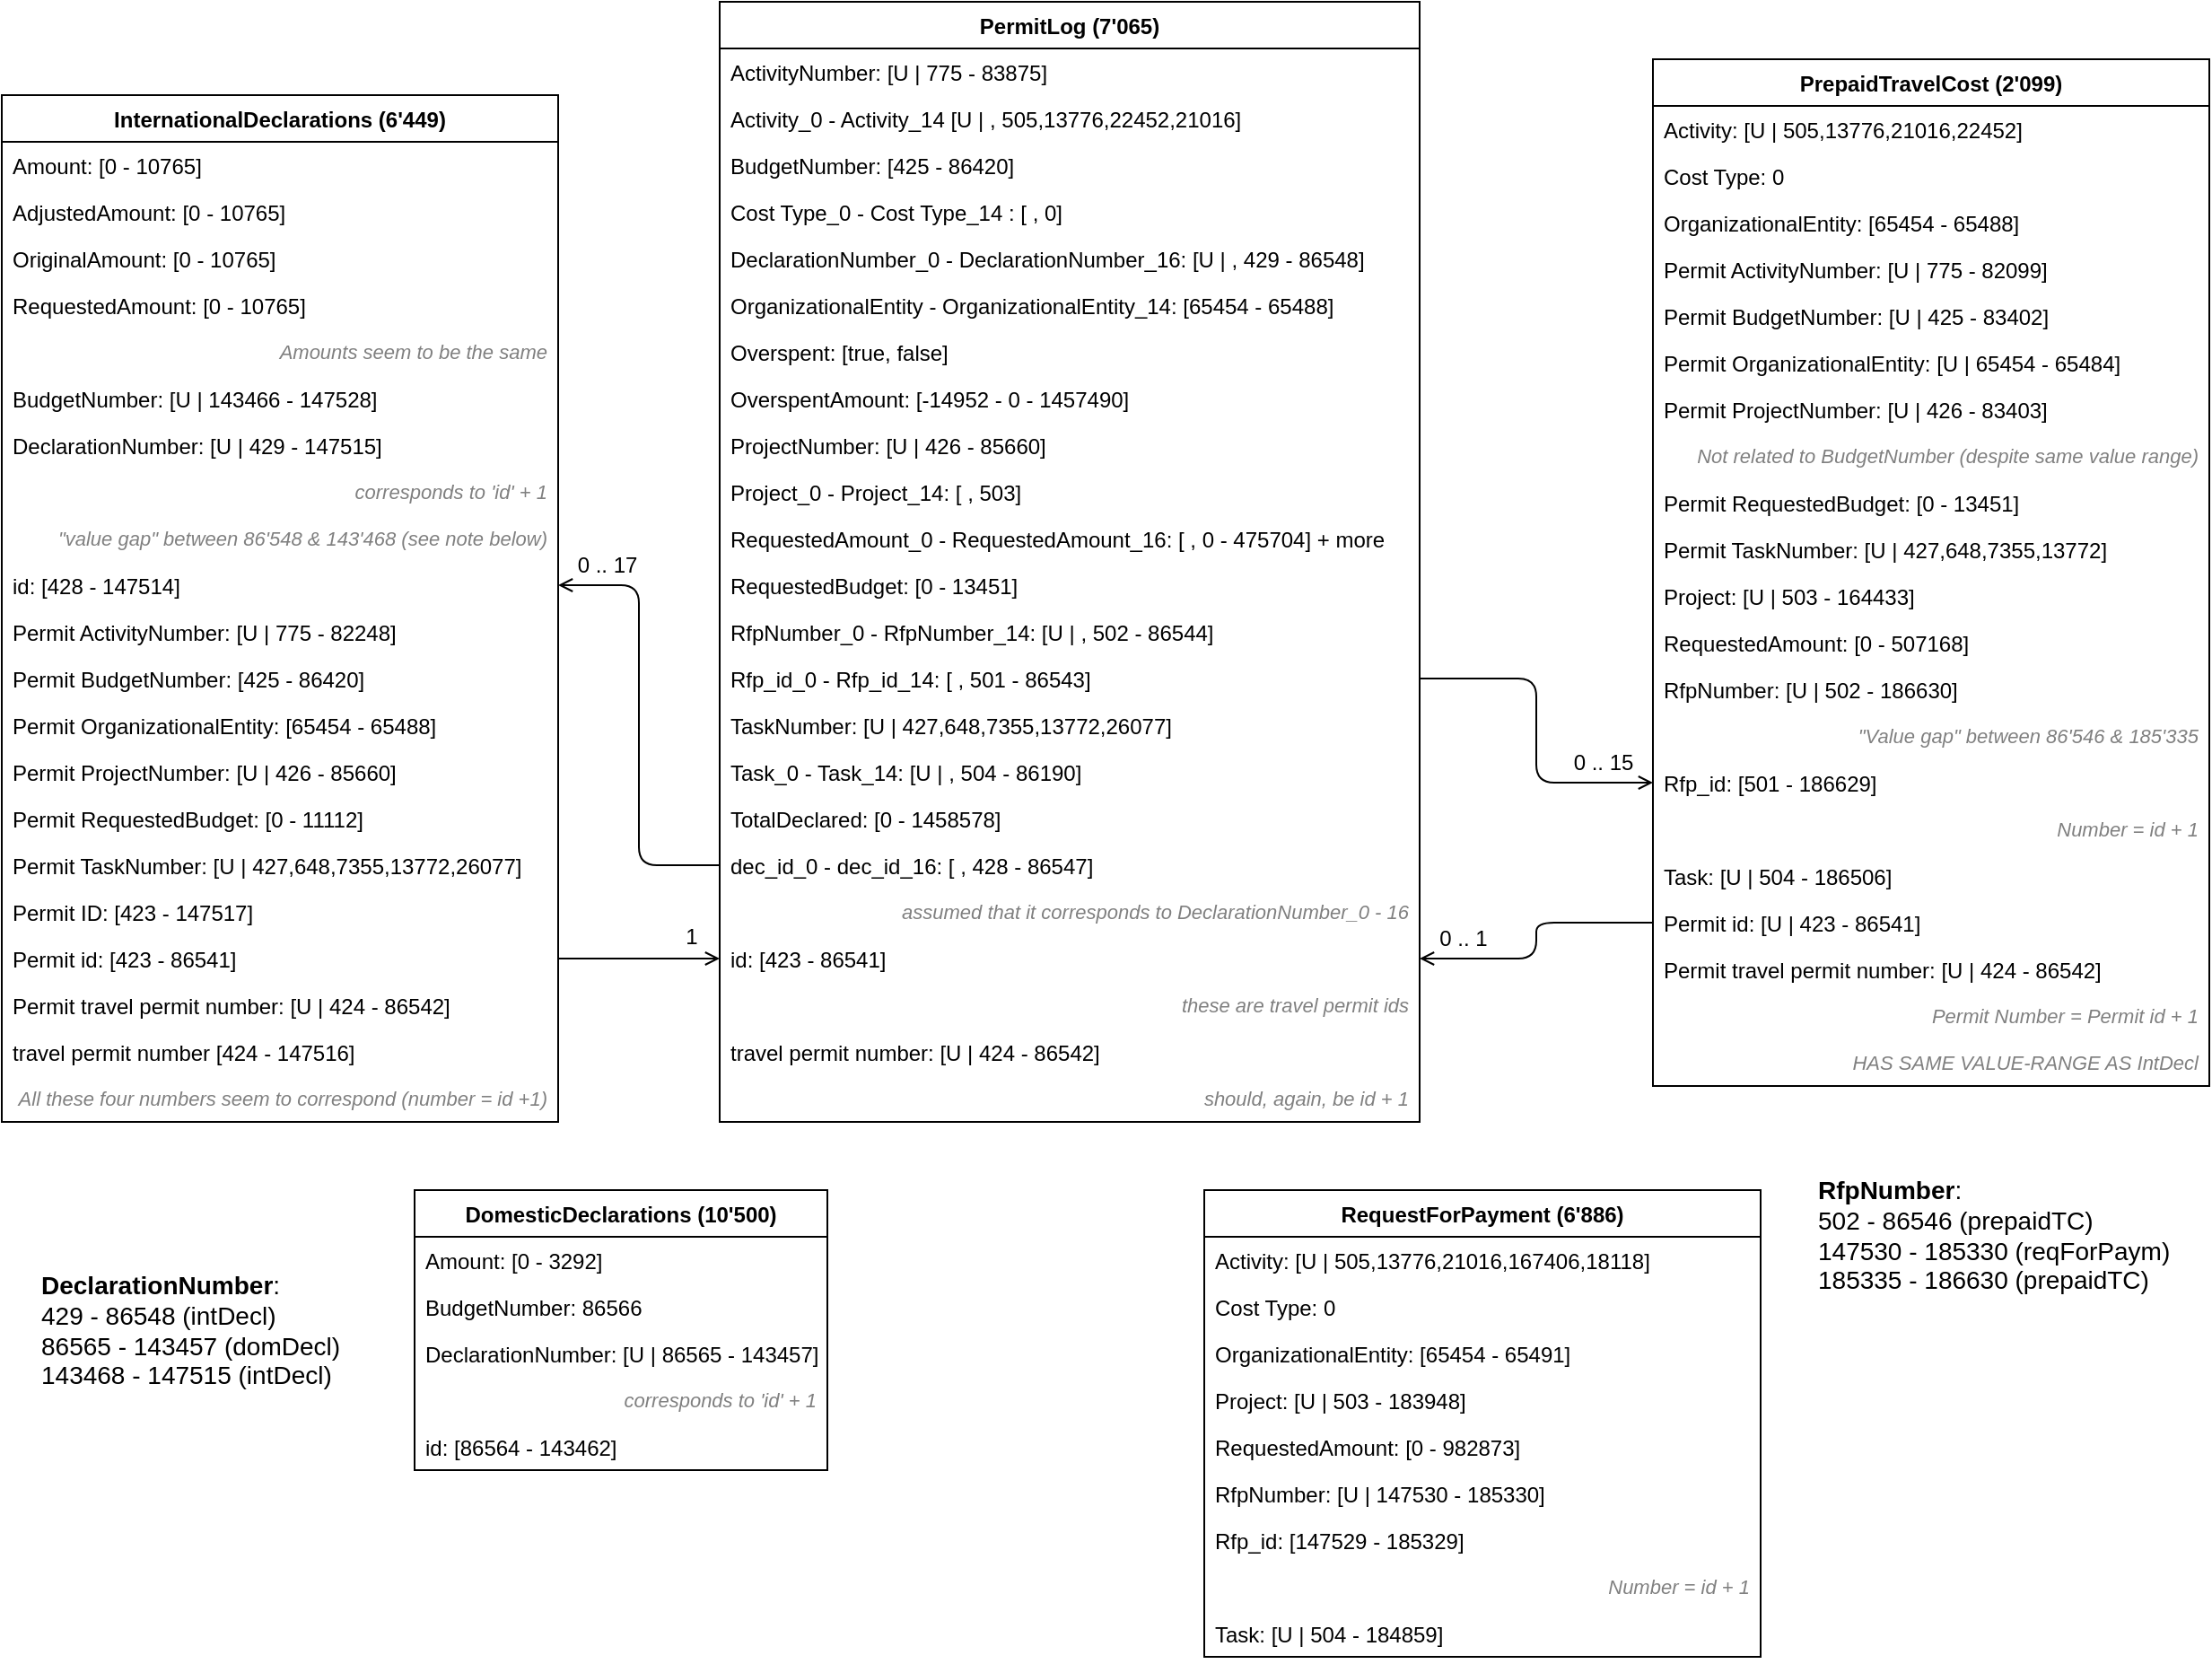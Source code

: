 <mxfile version="13.5.7" type="device"><diagram id="U8Pg_-XCJnMcLymNmbhP" name="Page-1"><mxGraphModel dx="1422" dy="822" grid="1" gridSize="10" guides="1" tooltips="1" connect="1" arrows="1" fold="1" page="1" pageScale="1" pageWidth="1169" pageHeight="827" math="0" shadow="0"><root><mxCell id="0"/><mxCell id="1" parent="0"/><mxCell id="tQgA9IFrhiPzHHNbOB8b-29" value="PrepaidTravelCost (2'099)" style="swimlane;fontStyle=1;childLayout=stackLayout;horizontal=1;startSize=26;fillColor=none;horizontalStack=0;resizeParent=1;resizeParentMax=0;resizeLast=0;collapsible=1;marginBottom=0;" parent="1" vertex="1"><mxGeometry x="930" y="100" width="310" height="572" as="geometry"/></mxCell><mxCell id="tQgA9IFrhiPzHHNbOB8b-36" value="Activity: [U | 505,13776,21016,22452]" style="text;strokeColor=none;fillColor=none;align=left;verticalAlign=top;spacingLeft=4;spacingRight=4;overflow=hidden;rotatable=0;points=[[0,0.5],[1,0.5]];portConstraint=eastwest;" parent="tQgA9IFrhiPzHHNbOB8b-29" vertex="1"><mxGeometry y="26" width="310" height="26" as="geometry"/></mxCell><mxCell id="tQgA9IFrhiPzHHNbOB8b-50" value="Cost Type: 0" style="text;strokeColor=none;fillColor=none;align=left;verticalAlign=top;spacingLeft=4;spacingRight=4;overflow=hidden;rotatable=0;points=[[0,0.5],[1,0.5]];portConstraint=eastwest;" parent="tQgA9IFrhiPzHHNbOB8b-29" vertex="1"><mxGeometry y="52" width="310" height="26" as="geometry"/></mxCell><mxCell id="tQgA9IFrhiPzHHNbOB8b-51" value="OrganizationalEntity: [65454 - 65488]" style="text;strokeColor=none;fillColor=none;align=left;verticalAlign=top;spacingLeft=4;spacingRight=4;overflow=hidden;rotatable=0;points=[[0,0.5],[1,0.5]];portConstraint=eastwest;" parent="tQgA9IFrhiPzHHNbOB8b-29" vertex="1"><mxGeometry y="78" width="310" height="26" as="geometry"/></mxCell><mxCell id="tQgA9IFrhiPzHHNbOB8b-39" value="Permit ActivityNumber: [U | 775 - 82099]" style="text;strokeColor=none;fillColor=none;align=left;verticalAlign=top;spacingLeft=4;spacingRight=4;overflow=hidden;rotatable=0;points=[[0,0.5],[1,0.5]];portConstraint=eastwest;" parent="tQgA9IFrhiPzHHNbOB8b-29" vertex="1"><mxGeometry y="104" width="310" height="26" as="geometry"/></mxCell><mxCell id="tQgA9IFrhiPzHHNbOB8b-40" value="Permit BudgetNumber: [U | 425 - 83402]" style="text;strokeColor=none;fillColor=none;align=left;verticalAlign=top;spacingLeft=4;spacingRight=4;overflow=hidden;rotatable=0;points=[[0,0.5],[1,0.5]];portConstraint=eastwest;" parent="tQgA9IFrhiPzHHNbOB8b-29" vertex="1"><mxGeometry y="130" width="310" height="26" as="geometry"/></mxCell><mxCell id="tQgA9IFrhiPzHHNbOB8b-41" value="Permit OrganizationalEntity: [U | 65454 - 65484]" style="text;strokeColor=none;fillColor=none;align=left;verticalAlign=top;spacingLeft=4;spacingRight=4;overflow=hidden;rotatable=0;points=[[0,0.5],[1,0.5]];portConstraint=eastwest;" parent="tQgA9IFrhiPzHHNbOB8b-29" vertex="1"><mxGeometry y="156" width="310" height="26" as="geometry"/></mxCell><mxCell id="tQgA9IFrhiPzHHNbOB8b-42" value="Permit ProjectNumber: [U | 426 - 83403]" style="text;strokeColor=none;fillColor=none;align=left;verticalAlign=top;spacingLeft=4;spacingRight=4;overflow=hidden;rotatable=0;points=[[0,0.5],[1,0.5]];portConstraint=eastwest;" parent="tQgA9IFrhiPzHHNbOB8b-29" vertex="1"><mxGeometry y="182" width="310" height="26" as="geometry"/></mxCell><mxCell id="tQgA9IFrhiPzHHNbOB8b-67" value="Not related to BudgetNumber (despite same value range)" style="text;strokeColor=none;fillColor=none;align=right;verticalAlign=top;spacingLeft=4;spacingRight=4;overflow=hidden;rotatable=0;points=[[0,0.5],[1,0.5]];portConstraint=eastwest;fontStyle=2;fontSize=11;fontColor=#808080;" parent="tQgA9IFrhiPzHHNbOB8b-29" vertex="1"><mxGeometry y="208" width="310" height="26" as="geometry"/></mxCell><mxCell id="tQgA9IFrhiPzHHNbOB8b-43" value="Permit RequestedBudget: [0 - 13451]" style="text;strokeColor=none;fillColor=none;align=left;verticalAlign=top;spacingLeft=4;spacingRight=4;overflow=hidden;rotatable=0;points=[[0,0.5],[1,0.5]];portConstraint=eastwest;" parent="tQgA9IFrhiPzHHNbOB8b-29" vertex="1"><mxGeometry y="234" width="310" height="26" as="geometry"/></mxCell><mxCell id="tQgA9IFrhiPzHHNbOB8b-44" value="Permit TaskNumber: [U | 427,648,7355,13772]" style="text;strokeColor=none;fillColor=none;align=left;verticalAlign=top;spacingLeft=4;spacingRight=4;overflow=hidden;rotatable=0;points=[[0,0.5],[1,0.5]];portConstraint=eastwest;" parent="tQgA9IFrhiPzHHNbOB8b-29" vertex="1"><mxGeometry y="260" width="310" height="26" as="geometry"/></mxCell><mxCell id="tQgA9IFrhiPzHHNbOB8b-52" value="Project: [U | 503 - 164433]" style="text;strokeColor=none;fillColor=none;align=left;verticalAlign=top;spacingLeft=4;spacingRight=4;overflow=hidden;rotatable=0;points=[[0,0.5],[1,0.5]];portConstraint=eastwest;" parent="tQgA9IFrhiPzHHNbOB8b-29" vertex="1"><mxGeometry y="286" width="310" height="26" as="geometry"/></mxCell><mxCell id="tQgA9IFrhiPzHHNbOB8b-53" value="RequestedAmount: [0 - 507168]" style="text;strokeColor=none;fillColor=none;align=left;verticalAlign=top;spacingLeft=4;spacingRight=4;overflow=hidden;rotatable=0;points=[[0,0.5],[1,0.5]];portConstraint=eastwest;" parent="tQgA9IFrhiPzHHNbOB8b-29" vertex="1"><mxGeometry y="312" width="310" height="26" as="geometry"/></mxCell><mxCell id="tQgA9IFrhiPzHHNbOB8b-54" value="RfpNumber: [U | 502 - 186630]" style="text;strokeColor=none;fillColor=none;align=left;verticalAlign=top;spacingLeft=4;spacingRight=4;overflow=hidden;rotatable=0;points=[[0,0.5],[1,0.5]];portConstraint=eastwest;" parent="tQgA9IFrhiPzHHNbOB8b-29" vertex="1"><mxGeometry y="338" width="310" height="26" as="geometry"/></mxCell><mxCell id="tQgA9IFrhiPzHHNbOB8b-155" value="&quot;Value gap&quot; between 86'546 &amp; 185'335" style="text;strokeColor=none;fillColor=none;align=right;verticalAlign=top;spacingLeft=4;spacingRight=4;overflow=hidden;rotatable=0;points=[[0,0.5],[1,0.5]];portConstraint=eastwest;fontStyle=2;fontSize=11;fontColor=#808080;" parent="tQgA9IFrhiPzHHNbOB8b-29" vertex="1"><mxGeometry y="364" width="310" height="26" as="geometry"/></mxCell><mxCell id="tQgA9IFrhiPzHHNbOB8b-55" value="Rfp_id: [501 - 186629]" style="text;strokeColor=none;fillColor=none;align=left;verticalAlign=top;spacingLeft=4;spacingRight=4;overflow=hidden;rotatable=0;points=[[0,0.5],[1,0.5]];portConstraint=eastwest;" parent="tQgA9IFrhiPzHHNbOB8b-29" vertex="1"><mxGeometry y="390" width="310" height="26" as="geometry"/></mxCell><mxCell id="tQgA9IFrhiPzHHNbOB8b-62" value="Number = id + 1" style="text;strokeColor=none;fillColor=none;align=right;verticalAlign=top;spacingLeft=4;spacingRight=4;overflow=hidden;rotatable=0;points=[[0,0.5],[1,0.5]];portConstraint=eastwest;fontStyle=2;fontSize=11;fontColor=#808080;" parent="tQgA9IFrhiPzHHNbOB8b-29" vertex="1"><mxGeometry y="416" width="310" height="26" as="geometry"/></mxCell><mxCell id="tQgA9IFrhiPzHHNbOB8b-56" value="Task: [U | 504 - 186506]" style="text;strokeColor=none;fillColor=none;align=left;verticalAlign=top;spacingLeft=4;spacingRight=4;overflow=hidden;rotatable=0;points=[[0,0.5],[1,0.5]];portConstraint=eastwest;" parent="tQgA9IFrhiPzHHNbOB8b-29" vertex="1"><mxGeometry y="442" width="310" height="26" as="geometry"/></mxCell><mxCell id="tQgA9IFrhiPzHHNbOB8b-46" value="Permit id: [U | 423 - 86541]" style="text;strokeColor=none;fillColor=none;align=left;verticalAlign=top;spacingLeft=4;spacingRight=4;overflow=hidden;rotatable=0;points=[[0,0.5],[1,0.5]];portConstraint=eastwest;" parent="tQgA9IFrhiPzHHNbOB8b-29" vertex="1"><mxGeometry y="468" width="310" height="26" as="geometry"/></mxCell><mxCell id="tQgA9IFrhiPzHHNbOB8b-47" value="Permit travel permit number: [U | 424 - 86542]" style="text;strokeColor=none;fillColor=none;align=left;verticalAlign=top;spacingLeft=4;spacingRight=4;overflow=hidden;rotatable=0;points=[[0,0.5],[1,0.5]];portConstraint=eastwest;" parent="tQgA9IFrhiPzHHNbOB8b-29" vertex="1"><mxGeometry y="494" width="310" height="26" as="geometry"/></mxCell><mxCell id="tQgA9IFrhiPzHHNbOB8b-49" value="Permit Number = Permit id + 1" style="text;strokeColor=none;fillColor=none;align=right;verticalAlign=top;spacingLeft=4;spacingRight=4;overflow=hidden;rotatable=0;points=[[0,0.5],[1,0.5]];portConstraint=eastwest;fontStyle=2;fontSize=11;fontColor=#808080;" parent="tQgA9IFrhiPzHHNbOB8b-29" vertex="1"><mxGeometry y="520" width="310" height="26" as="geometry"/></mxCell><mxCell id="tQgA9IFrhiPzHHNbOB8b-57" value="HAS SAME VALUE-RANGE AS IntDecl" style="text;strokeColor=none;fillColor=none;align=right;verticalAlign=top;spacingLeft=4;spacingRight=4;overflow=hidden;rotatable=0;points=[[0,0.5],[1,0.5]];portConstraint=eastwest;fontStyle=2;fontSize=11;fontColor=#808080;" parent="tQgA9IFrhiPzHHNbOB8b-29" vertex="1"><mxGeometry y="546" width="310" height="26" as="geometry"/></mxCell><mxCell id="tQgA9IFrhiPzHHNbOB8b-104" value="PermitLog (7'065)" style="swimlane;fontStyle=1;childLayout=stackLayout;horizontal=1;startSize=26;fillColor=none;horizontalStack=0;resizeParent=1;resizeParentMax=0;resizeLast=0;collapsible=1;marginBottom=0;" parent="1" vertex="1"><mxGeometry x="410" y="68" width="390" height="624" as="geometry"/></mxCell><mxCell id="tQgA9IFrhiPzHHNbOB8b-113" value="ActivityNumber: [U | 775 - 83875]" style="text;strokeColor=none;fillColor=none;align=left;verticalAlign=top;spacingLeft=4;spacingRight=4;overflow=hidden;rotatable=0;points=[[0,0.5],[1,0.5]];portConstraint=eastwest;" parent="tQgA9IFrhiPzHHNbOB8b-104" vertex="1"><mxGeometry y="26" width="390" height="26" as="geometry"/></mxCell><mxCell id="tQgA9IFrhiPzHHNbOB8b-114" value="Activity_0 - Activity_14 [U | , 505,13776,22452,21016]" style="text;strokeColor=none;fillColor=none;align=left;verticalAlign=top;spacingLeft=4;spacingRight=4;overflow=hidden;rotatable=0;points=[[0,0.5],[1,0.5]];portConstraint=eastwest;" parent="tQgA9IFrhiPzHHNbOB8b-104" vertex="1"><mxGeometry y="52" width="390" height="26" as="geometry"/></mxCell><mxCell id="tQgA9IFrhiPzHHNbOB8b-115" value="BudgetNumber: [425 - 86420]" style="text;strokeColor=none;fillColor=none;align=left;verticalAlign=top;spacingLeft=4;spacingRight=4;overflow=hidden;rotatable=0;points=[[0,0.5],[1,0.5]];portConstraint=eastwest;" parent="tQgA9IFrhiPzHHNbOB8b-104" vertex="1"><mxGeometry y="78" width="390" height="26" as="geometry"/></mxCell><mxCell id="tQgA9IFrhiPzHHNbOB8b-116" value="Cost Type_0 - Cost Type_14 : [ , 0]" style="text;strokeColor=none;fillColor=none;align=left;verticalAlign=top;spacingLeft=4;spacingRight=4;overflow=hidden;rotatable=0;points=[[0,0.5],[1,0.5]];portConstraint=eastwest;" parent="tQgA9IFrhiPzHHNbOB8b-104" vertex="1"><mxGeometry y="104" width="390" height="26" as="geometry"/></mxCell><mxCell id="tQgA9IFrhiPzHHNbOB8b-118" value="DeclarationNumber_0 - DeclarationNumber_16: [U | , 429 - 86548]" style="text;strokeColor=none;fillColor=none;align=left;verticalAlign=top;spacingLeft=4;spacingRight=4;overflow=hidden;rotatable=0;points=[[0,0.5],[1,0.5]];portConstraint=eastwest;" parent="tQgA9IFrhiPzHHNbOB8b-104" vertex="1"><mxGeometry y="130" width="390" height="26" as="geometry"/></mxCell><mxCell id="tQgA9IFrhiPzHHNbOB8b-119" value="OrganizationalEntity - OrganizationalEntity_14: [65454 - 65488]" style="text;strokeColor=none;fillColor=none;align=left;verticalAlign=top;spacingLeft=4;spacingRight=4;overflow=hidden;rotatable=0;points=[[0,0.5],[1,0.5]];portConstraint=eastwest;" parent="tQgA9IFrhiPzHHNbOB8b-104" vertex="1"><mxGeometry y="156" width="390" height="26" as="geometry"/></mxCell><mxCell id="tQgA9IFrhiPzHHNbOB8b-120" value="Overspent: [true, false]" style="text;strokeColor=none;fillColor=none;align=left;verticalAlign=top;spacingLeft=4;spacingRight=4;overflow=hidden;rotatable=0;points=[[0,0.5],[1,0.5]];portConstraint=eastwest;" parent="tQgA9IFrhiPzHHNbOB8b-104" vertex="1"><mxGeometry y="182" width="390" height="26" as="geometry"/></mxCell><mxCell id="tQgA9IFrhiPzHHNbOB8b-121" value="OverspentAmount: [-14952 - 0 - 1457490]" style="text;strokeColor=none;fillColor=none;align=left;verticalAlign=top;spacingLeft=4;spacingRight=4;overflow=hidden;rotatable=0;points=[[0,0.5],[1,0.5]];portConstraint=eastwest;" parent="tQgA9IFrhiPzHHNbOB8b-104" vertex="1"><mxGeometry y="208" width="390" height="26" as="geometry"/></mxCell><mxCell id="tQgA9IFrhiPzHHNbOB8b-122" value="ProjectNumber: [U | 426 - 85660]" style="text;strokeColor=none;fillColor=none;align=left;verticalAlign=top;spacingLeft=4;spacingRight=4;overflow=hidden;rotatable=0;points=[[0,0.5],[1,0.5]];portConstraint=eastwest;" parent="tQgA9IFrhiPzHHNbOB8b-104" vertex="1"><mxGeometry y="234" width="390" height="26" as="geometry"/></mxCell><mxCell id="tQgA9IFrhiPzHHNbOB8b-123" value="Project_0 - Project_14: [ , 503]" style="text;strokeColor=none;fillColor=none;align=left;verticalAlign=top;spacingLeft=4;spacingRight=4;overflow=hidden;rotatable=0;points=[[0,0.5],[1,0.5]];portConstraint=eastwest;" parent="tQgA9IFrhiPzHHNbOB8b-104" vertex="1"><mxGeometry y="260" width="390" height="26" as="geometry"/></mxCell><mxCell id="tQgA9IFrhiPzHHNbOB8b-124" value="RequestedAmount_0 - RequestedAmount_16: [ , 0 - 475704] + more" style="text;strokeColor=none;fillColor=none;align=left;verticalAlign=top;spacingLeft=4;spacingRight=4;overflow=hidden;rotatable=0;points=[[0,0.5],[1,0.5]];portConstraint=eastwest;" parent="tQgA9IFrhiPzHHNbOB8b-104" vertex="1"><mxGeometry y="286" width="390" height="26" as="geometry"/></mxCell><mxCell id="tQgA9IFrhiPzHHNbOB8b-125" value="RequestedBudget: [0 - 13451]" style="text;strokeColor=none;fillColor=none;align=left;verticalAlign=top;spacingLeft=4;spacingRight=4;overflow=hidden;rotatable=0;points=[[0,0.5],[1,0.5]];portConstraint=eastwest;" parent="tQgA9IFrhiPzHHNbOB8b-104" vertex="1"><mxGeometry y="312" width="390" height="26" as="geometry"/></mxCell><mxCell id="tQgA9IFrhiPzHHNbOB8b-126" value="RfpNumber_0 - RfpNumber_14: [U | , 502 - 86544]" style="text;strokeColor=none;fillColor=none;align=left;verticalAlign=top;spacingLeft=4;spacingRight=4;overflow=hidden;rotatable=0;points=[[0,0.5],[1,0.5]];portConstraint=eastwest;" parent="tQgA9IFrhiPzHHNbOB8b-104" vertex="1"><mxGeometry y="338" width="390" height="26" as="geometry"/></mxCell><mxCell id="tQgA9IFrhiPzHHNbOB8b-127" value="Rfp_id_0 - Rfp_id_14: [ , 501 - 86543]" style="text;strokeColor=none;fillColor=none;align=left;verticalAlign=top;spacingLeft=4;spacingRight=4;overflow=hidden;rotatable=0;points=[[0,0.5],[1,0.5]];portConstraint=eastwest;" parent="tQgA9IFrhiPzHHNbOB8b-104" vertex="1"><mxGeometry y="364" width="390" height="26" as="geometry"/></mxCell><mxCell id="tQgA9IFrhiPzHHNbOB8b-128" value="TaskNumber: [U | 427,648,7355,13772,26077]" style="text;strokeColor=none;fillColor=none;align=left;verticalAlign=top;spacingLeft=4;spacingRight=4;overflow=hidden;rotatable=0;points=[[0,0.5],[1,0.5]];portConstraint=eastwest;" parent="tQgA9IFrhiPzHHNbOB8b-104" vertex="1"><mxGeometry y="390" width="390" height="26" as="geometry"/></mxCell><mxCell id="tQgA9IFrhiPzHHNbOB8b-129" value="Task_0 - Task_14: [U | , 504 - 86190]" style="text;strokeColor=none;fillColor=none;align=left;verticalAlign=top;spacingLeft=4;spacingRight=4;overflow=hidden;rotatable=0;points=[[0,0.5],[1,0.5]];portConstraint=eastwest;" parent="tQgA9IFrhiPzHHNbOB8b-104" vertex="1"><mxGeometry y="416" width="390" height="26" as="geometry"/></mxCell><mxCell id="tQgA9IFrhiPzHHNbOB8b-130" value="TotalDeclared: [0 - 1458578]" style="text;strokeColor=none;fillColor=none;align=left;verticalAlign=top;spacingLeft=4;spacingRight=4;overflow=hidden;rotatable=0;points=[[0,0.5],[1,0.5]];portConstraint=eastwest;" parent="tQgA9IFrhiPzHHNbOB8b-104" vertex="1"><mxGeometry y="442" width="390" height="26" as="geometry"/></mxCell><mxCell id="tQgA9IFrhiPzHHNbOB8b-131" value="dec_id_0 - dec_id_16: [ , 428 - 86547]" style="text;strokeColor=none;fillColor=none;align=left;verticalAlign=top;spacingLeft=4;spacingRight=4;overflow=hidden;rotatable=0;points=[[0,0.5],[1,0.5]];portConstraint=eastwest;" parent="tQgA9IFrhiPzHHNbOB8b-104" vertex="1"><mxGeometry y="468" width="390" height="26" as="geometry"/></mxCell><mxCell id="tQgA9IFrhiPzHHNbOB8b-159" value="assumed that it corresponds to DeclarationNumber_0 - 16" style="text;strokeColor=none;fillColor=none;align=right;verticalAlign=top;spacingLeft=4;spacingRight=4;overflow=hidden;rotatable=0;points=[[0,0.5],[1,0.5]];portConstraint=eastwest;fontSize=11;fontStyle=2;fontColor=#808080;" parent="tQgA9IFrhiPzHHNbOB8b-104" vertex="1"><mxGeometry y="494" width="390" height="26" as="geometry"/></mxCell><mxCell id="tQgA9IFrhiPzHHNbOB8b-132" value="id: [423 - 86541]" style="text;strokeColor=none;fillColor=none;align=left;verticalAlign=top;spacingLeft=4;spacingRight=4;overflow=hidden;rotatable=0;points=[[0,0.5],[1,0.5]];portConstraint=eastwest;" parent="tQgA9IFrhiPzHHNbOB8b-104" vertex="1"><mxGeometry y="520" width="390" height="26" as="geometry"/></mxCell><mxCell id="tQgA9IFrhiPzHHNbOB8b-134" value="these are travel permit ids" style="text;strokeColor=none;fillColor=none;align=right;verticalAlign=top;spacingLeft=4;spacingRight=4;overflow=hidden;rotatable=0;points=[[0,0.5],[1,0.5]];portConstraint=eastwest;fontSize=11;fontStyle=2;fontColor=#808080;" parent="tQgA9IFrhiPzHHNbOB8b-104" vertex="1"><mxGeometry y="546" width="390" height="26" as="geometry"/></mxCell><mxCell id="tQgA9IFrhiPzHHNbOB8b-133" value="travel permit number: [U | 424 - 86542]" style="text;strokeColor=none;fillColor=none;align=left;verticalAlign=top;spacingLeft=4;spacingRight=4;overflow=hidden;rotatable=0;points=[[0,0.5],[1,0.5]];portConstraint=eastwest;" parent="tQgA9IFrhiPzHHNbOB8b-104" vertex="1"><mxGeometry y="572" width="390" height="26" as="geometry"/></mxCell><mxCell id="tQgA9IFrhiPzHHNbOB8b-135" value="should, again, be id + 1" style="text;strokeColor=none;fillColor=none;align=right;verticalAlign=top;spacingLeft=4;spacingRight=4;overflow=hidden;rotatable=0;points=[[0,0.5],[1,0.5]];portConstraint=eastwest;fontSize=11;fontStyle=2;fontColor=#808080;" parent="tQgA9IFrhiPzHHNbOB8b-104" vertex="1"><mxGeometry y="598" width="390" height="26" as="geometry"/></mxCell><mxCell id="tQgA9IFrhiPzHHNbOB8b-7" value="InternationalDeclarations (6'449)" style="swimlane;fontStyle=1;childLayout=stackLayout;horizontal=1;startSize=26;fillColor=none;horizontalStack=0;resizeParent=1;resizeParentMax=0;resizeLast=0;collapsible=1;marginBottom=0;" parent="1" vertex="1"><mxGeometry x="10" y="120" width="310" height="572" as="geometry"/></mxCell><mxCell id="tQgA9IFrhiPzHHNbOB8b-13" value="Amount: [0 - 10765]" style="text;strokeColor=none;fillColor=none;align=left;verticalAlign=top;spacingLeft=4;spacingRight=4;overflow=hidden;rotatable=0;points=[[0,0.5],[1,0.5]];portConstraint=eastwest;" parent="tQgA9IFrhiPzHHNbOB8b-7" vertex="1"><mxGeometry y="26" width="310" height="26" as="geometry"/></mxCell><mxCell id="tQgA9IFrhiPzHHNbOB8b-8" value="AdjustedAmount: [0 - 10765]" style="text;strokeColor=none;fillColor=none;align=left;verticalAlign=top;spacingLeft=4;spacingRight=4;overflow=hidden;rotatable=0;points=[[0,0.5],[1,0.5]];portConstraint=eastwest;" parent="tQgA9IFrhiPzHHNbOB8b-7" vertex="1"><mxGeometry y="52" width="310" height="26" as="geometry"/></mxCell><mxCell id="tQgA9IFrhiPzHHNbOB8b-15" value="OriginalAmount: [0 - 10765]" style="text;strokeColor=none;fillColor=none;align=left;verticalAlign=top;spacingLeft=4;spacingRight=4;overflow=hidden;rotatable=0;points=[[0,0.5],[1,0.5]];portConstraint=eastwest;" parent="tQgA9IFrhiPzHHNbOB8b-7" vertex="1"><mxGeometry y="78" width="310" height="26" as="geometry"/></mxCell><mxCell id="tQgA9IFrhiPzHHNbOB8b-14" value="RequestedAmount: [0 - 10765]" style="text;strokeColor=none;fillColor=none;align=left;verticalAlign=top;spacingLeft=4;spacingRight=4;overflow=hidden;rotatable=0;points=[[0,0.5],[1,0.5]];portConstraint=eastwest;" parent="tQgA9IFrhiPzHHNbOB8b-7" vertex="1"><mxGeometry y="104" width="310" height="26" as="geometry"/></mxCell><mxCell id="tQgA9IFrhiPzHHNbOB8b-26" value="Amounts seem to be the same" style="text;strokeColor=none;fillColor=none;align=right;verticalAlign=top;spacingLeft=4;spacingRight=4;overflow=hidden;rotatable=0;points=[[0,0.5],[1,0.5]];portConstraint=eastwest;fontStyle=2;fontSize=11;fontColor=#808080;" parent="tQgA9IFrhiPzHHNbOB8b-7" vertex="1"><mxGeometry y="130" width="310" height="26" as="geometry"/></mxCell><mxCell id="tQgA9IFrhiPzHHNbOB8b-9" value="BudgetNumber: [U | 143466 - 147528]" style="text;strokeColor=none;fillColor=none;align=left;verticalAlign=top;spacingLeft=4;spacingRight=4;overflow=hidden;rotatable=0;points=[[0,0.5],[1,0.5]];portConstraint=eastwest;" parent="tQgA9IFrhiPzHHNbOB8b-7" vertex="1"><mxGeometry y="156" width="310" height="26" as="geometry"/></mxCell><mxCell id="tQgA9IFrhiPzHHNbOB8b-10" value="DeclarationNumber: [U | 429 - 147515]" style="text;strokeColor=none;fillColor=none;align=left;verticalAlign=top;spacingLeft=4;spacingRight=4;overflow=hidden;rotatable=0;points=[[0,0.5],[1,0.5]];portConstraint=eastwest;" parent="tQgA9IFrhiPzHHNbOB8b-7" vertex="1"><mxGeometry y="182" width="310" height="26" as="geometry"/></mxCell><mxCell id="tQgA9IFrhiPzHHNbOB8b-11" value="corresponds to 'id' + 1" style="text;strokeColor=none;fillColor=none;align=right;verticalAlign=top;spacingLeft=4;spacingRight=4;overflow=hidden;rotatable=0;points=[[0,0.5],[1,0.5]];portConstraint=eastwest;fontStyle=2;fontSize=11;fontColor=#808080;" parent="tQgA9IFrhiPzHHNbOB8b-7" vertex="1"><mxGeometry y="208" width="310" height="26" as="geometry"/></mxCell><mxCell id="tQgA9IFrhiPzHHNbOB8b-150" value="&quot;value gap&quot; between 86'548 &amp; 143'468 (see note below)" style="text;strokeColor=none;fillColor=none;align=right;verticalAlign=top;spacingLeft=4;spacingRight=4;overflow=hidden;rotatable=0;points=[[0,0.5],[1,0.5]];portConstraint=eastwest;fontStyle=2;fontSize=11;fontColor=#808080;" parent="tQgA9IFrhiPzHHNbOB8b-7" vertex="1"><mxGeometry y="234" width="310" height="26" as="geometry"/></mxCell><mxCell id="tQgA9IFrhiPzHHNbOB8b-12" value="id: [428 - 147514]" style="text;strokeColor=none;fillColor=none;align=left;verticalAlign=top;spacingLeft=4;spacingRight=4;overflow=hidden;rotatable=0;points=[[0,0.5],[1,0.5]];portConstraint=eastwest;" parent="tQgA9IFrhiPzHHNbOB8b-7" vertex="1"><mxGeometry y="260" width="310" height="26" as="geometry"/></mxCell><mxCell id="tQgA9IFrhiPzHHNbOB8b-16" value="Permit ActivityNumber: [U | 775 - 82248]" style="text;strokeColor=none;fillColor=none;align=left;verticalAlign=top;spacingLeft=4;spacingRight=4;overflow=hidden;rotatable=0;points=[[0,0.5],[1,0.5]];portConstraint=eastwest;" parent="tQgA9IFrhiPzHHNbOB8b-7" vertex="1"><mxGeometry y="286" width="310" height="26" as="geometry"/></mxCell><mxCell id="tQgA9IFrhiPzHHNbOB8b-17" value="Permit BudgetNumber: [425 - 86420]" style="text;strokeColor=none;fillColor=none;align=left;verticalAlign=top;spacingLeft=4;spacingRight=4;overflow=hidden;rotatable=0;points=[[0,0.5],[1,0.5]];portConstraint=eastwest;" parent="tQgA9IFrhiPzHHNbOB8b-7" vertex="1"><mxGeometry y="312" width="310" height="26" as="geometry"/></mxCell><mxCell id="tQgA9IFrhiPzHHNbOB8b-19" value="Permit OrganizationalEntity: [65454 - 65488]" style="text;strokeColor=none;fillColor=none;align=left;verticalAlign=top;spacingLeft=4;spacingRight=4;overflow=hidden;rotatable=0;points=[[0,0.5],[1,0.5]];portConstraint=eastwest;" parent="tQgA9IFrhiPzHHNbOB8b-7" vertex="1"><mxGeometry y="338" width="310" height="26" as="geometry"/></mxCell><mxCell id="tQgA9IFrhiPzHHNbOB8b-20" value="Permit ProjectNumber: [U | 426 - 85660]" style="text;strokeColor=none;fillColor=none;align=left;verticalAlign=top;spacingLeft=4;spacingRight=4;overflow=hidden;rotatable=0;points=[[0,0.5],[1,0.5]];portConstraint=eastwest;" parent="tQgA9IFrhiPzHHNbOB8b-7" vertex="1"><mxGeometry y="364" width="310" height="26" as="geometry"/></mxCell><mxCell id="tQgA9IFrhiPzHHNbOB8b-21" value="Permit RequestedBudget: [0 - 11112]" style="text;strokeColor=none;fillColor=none;align=left;verticalAlign=top;spacingLeft=4;spacingRight=4;overflow=hidden;rotatable=0;points=[[0,0.5],[1,0.5]];portConstraint=eastwest;" parent="tQgA9IFrhiPzHHNbOB8b-7" vertex="1"><mxGeometry y="390" width="310" height="26" as="geometry"/></mxCell><mxCell id="tQgA9IFrhiPzHHNbOB8b-22" value="Permit TaskNumber: [U | 427,648,7355,13772,26077]" style="text;strokeColor=none;fillColor=none;align=left;verticalAlign=top;spacingLeft=4;spacingRight=4;overflow=hidden;rotatable=0;points=[[0,0.5],[1,0.5]];portConstraint=eastwest;" parent="tQgA9IFrhiPzHHNbOB8b-7" vertex="1"><mxGeometry y="416" width="310" height="26" as="geometry"/></mxCell><mxCell id="tQgA9IFrhiPzHHNbOB8b-18" value="Permit ID: [423 - 147517]" style="text;strokeColor=none;fillColor=none;align=left;verticalAlign=top;spacingLeft=4;spacingRight=4;overflow=hidden;rotatable=0;points=[[0,0.5],[1,0.5]];portConstraint=eastwest;" parent="tQgA9IFrhiPzHHNbOB8b-7" vertex="1"><mxGeometry y="442" width="310" height="26" as="geometry"/></mxCell><mxCell id="tQgA9IFrhiPzHHNbOB8b-23" value="Permit id: [423 - 86541]" style="text;strokeColor=none;fillColor=none;align=left;verticalAlign=top;spacingLeft=4;spacingRight=4;overflow=hidden;rotatable=0;points=[[0,0.5],[1,0.5]];portConstraint=eastwest;" parent="tQgA9IFrhiPzHHNbOB8b-7" vertex="1"><mxGeometry y="468" width="310" height="26" as="geometry"/></mxCell><mxCell id="tQgA9IFrhiPzHHNbOB8b-24" value="Permit travel permit number: [U | 424 - 86542]" style="text;strokeColor=none;fillColor=none;align=left;verticalAlign=top;spacingLeft=4;spacingRight=4;overflow=hidden;rotatable=0;points=[[0,0.5],[1,0.5]];portConstraint=eastwest;" parent="tQgA9IFrhiPzHHNbOB8b-7" vertex="1"><mxGeometry y="494" width="310" height="26" as="geometry"/></mxCell><mxCell id="tQgA9IFrhiPzHHNbOB8b-25" value="travel permit number [424 - 147516]" style="text;strokeColor=none;fillColor=none;align=left;verticalAlign=top;spacingLeft=4;spacingRight=4;overflow=hidden;rotatable=0;points=[[0,0.5],[1,0.5]];portConstraint=eastwest;" parent="tQgA9IFrhiPzHHNbOB8b-7" vertex="1"><mxGeometry y="520" width="310" height="26" as="geometry"/></mxCell><mxCell id="tQgA9IFrhiPzHHNbOB8b-27" value="All these four numbers seem to correspond (number = id +1)" style="text;strokeColor=none;fillColor=none;align=right;verticalAlign=top;spacingLeft=4;spacingRight=4;overflow=hidden;rotatable=0;points=[[0,0.5],[1,0.5]];portConstraint=eastwest;fontStyle=2;fontSize=11;fontColor=#808080;" parent="tQgA9IFrhiPzHHNbOB8b-7" vertex="1"><mxGeometry y="546" width="310" height="26" as="geometry"/></mxCell><mxCell id="tQgA9IFrhiPzHHNbOB8b-142" value="" style="endArrow=open;html=1;edgeStyle=orthogonalEdgeStyle;fontSize=11;fontColor=#808080;entryX=0;entryY=0.5;entryDx=0;entryDy=0;endFill=0;" parent="1" source="tQgA9IFrhiPzHHNbOB8b-23" target="tQgA9IFrhiPzHHNbOB8b-132" edge="1"><mxGeometry relative="1" as="geometry"><mxPoint x="-90" y="780" as="sourcePoint"/><mxPoint x="70" y="780" as="targetPoint"/></mxGeometry></mxCell><mxCell id="b9oxumONHRKxXVFPr_8a-4" value="1" style="edgeLabel;html=1;align=center;verticalAlign=middle;resizable=0;points=[];fontSize=12;" vertex="1" connectable="0" parent="tQgA9IFrhiPzHHNbOB8b-142"><mxGeometry x="0.756" y="-1" relative="1" as="geometry"><mxPoint x="-5" y="-13" as="offset"/></mxGeometry></mxCell><mxCell id="tQgA9IFrhiPzHHNbOB8b-145" value="" style="endArrow=none;html=1;edgeStyle=orthogonalEdgeStyle;fontSize=11;fontColor=#808080;entryX=0;entryY=0.5;entryDx=0;entryDy=0;startArrow=open;startFill=0;" parent="1" source="tQgA9IFrhiPzHHNbOB8b-132" target="tQgA9IFrhiPzHHNbOB8b-46" edge="1"><mxGeometry relative="1" as="geometry"><mxPoint x="530" y="720" as="sourcePoint"/><mxPoint x="690" y="720" as="targetPoint"/></mxGeometry></mxCell><mxCell id="b9oxumONHRKxXVFPr_8a-10" value="0 .. 1" style="edgeLabel;html=1;align=center;verticalAlign=middle;resizable=0;points=[];fontSize=12;" vertex="1" connectable="0" parent="tQgA9IFrhiPzHHNbOB8b-145"><mxGeometry x="-0.787" y="-1" relative="1" as="geometry"><mxPoint x="8" y="-12" as="offset"/></mxGeometry></mxCell><mxCell id="tQgA9IFrhiPzHHNbOB8b-1" value="DomesticDeclarations (10'500)" style="swimlane;fontStyle=1;childLayout=stackLayout;horizontal=1;startSize=26;fillColor=none;horizontalStack=0;resizeParent=1;resizeParentMax=0;resizeLast=0;collapsible=1;marginBottom=0;" parent="1" vertex="1"><mxGeometry x="240" y="730" width="230" height="156" as="geometry"/></mxCell><mxCell id="tQgA9IFrhiPzHHNbOB8b-2" value="Amount: [0 - 3292]" style="text;strokeColor=none;fillColor=none;align=left;verticalAlign=top;spacingLeft=4;spacingRight=4;overflow=hidden;rotatable=0;points=[[0,0.5],[1,0.5]];portConstraint=eastwest;" parent="tQgA9IFrhiPzHHNbOB8b-1" vertex="1"><mxGeometry y="26" width="230" height="26" as="geometry"/></mxCell><mxCell id="tQgA9IFrhiPzHHNbOB8b-3" value="BudgetNumber: 86566" style="text;strokeColor=none;fillColor=none;align=left;verticalAlign=top;spacingLeft=4;spacingRight=4;overflow=hidden;rotatable=0;points=[[0,0.5],[1,0.5]];portConstraint=eastwest;" parent="tQgA9IFrhiPzHHNbOB8b-1" vertex="1"><mxGeometry y="52" width="230" height="26" as="geometry"/></mxCell><mxCell id="tQgA9IFrhiPzHHNbOB8b-4" value="DeclarationNumber: [U | 86565 - 143457]" style="text;strokeColor=none;fillColor=none;align=left;verticalAlign=top;spacingLeft=4;spacingRight=4;overflow=hidden;rotatable=0;points=[[0,0.5],[1,0.5]];portConstraint=eastwest;" parent="tQgA9IFrhiPzHHNbOB8b-1" vertex="1"><mxGeometry y="78" width="230" height="26" as="geometry"/></mxCell><mxCell id="tQgA9IFrhiPzHHNbOB8b-6" value="corresponds to 'id' + 1" style="text;strokeColor=none;fillColor=none;align=right;verticalAlign=top;spacingLeft=4;spacingRight=4;overflow=hidden;rotatable=0;points=[[0,0.5],[1,0.5]];portConstraint=eastwest;fontStyle=2;fontSize=11;fontColor=#808080;" parent="tQgA9IFrhiPzHHNbOB8b-1" vertex="1"><mxGeometry y="104" width="230" height="26" as="geometry"/></mxCell><mxCell id="tQgA9IFrhiPzHHNbOB8b-5" value="id: [86564 - 143462]" style="text;strokeColor=none;fillColor=none;align=left;verticalAlign=top;spacingLeft=4;spacingRight=4;overflow=hidden;rotatable=0;points=[[0,0.5],[1,0.5]];portConstraint=eastwest;" parent="tQgA9IFrhiPzHHNbOB8b-1" vertex="1"><mxGeometry y="130" width="230" height="26" as="geometry"/></mxCell><mxCell id="tQgA9IFrhiPzHHNbOB8b-75" value="RequestForPayment (6'886)" style="swimlane;fontStyle=1;childLayout=stackLayout;horizontal=1;startSize=26;fillColor=none;horizontalStack=0;resizeParent=1;resizeParentMax=0;resizeLast=0;collapsible=1;marginBottom=0;" parent="1" vertex="1"><mxGeometry x="680" y="730" width="310" height="260" as="geometry"/></mxCell><mxCell id="tQgA9IFrhiPzHHNbOB8b-76" value="Activity: [U | 505,13776,21016,167406,18118]" style="text;strokeColor=none;fillColor=none;align=left;verticalAlign=top;spacingLeft=4;spacingRight=4;overflow=hidden;rotatable=0;points=[[0,0.5],[1,0.5]];portConstraint=eastwest;" parent="tQgA9IFrhiPzHHNbOB8b-75" vertex="1"><mxGeometry y="26" width="310" height="26" as="geometry"/></mxCell><mxCell id="tQgA9IFrhiPzHHNbOB8b-77" value="Cost Type: 0" style="text;strokeColor=none;fillColor=none;align=left;verticalAlign=top;spacingLeft=4;spacingRight=4;overflow=hidden;rotatable=0;points=[[0,0.5],[1,0.5]];portConstraint=eastwest;" parent="tQgA9IFrhiPzHHNbOB8b-75" vertex="1"><mxGeometry y="52" width="310" height="26" as="geometry"/></mxCell><mxCell id="tQgA9IFrhiPzHHNbOB8b-78" value="OrganizationalEntity: [65454 - 65491]" style="text;strokeColor=none;fillColor=none;align=left;verticalAlign=top;spacingLeft=4;spacingRight=4;overflow=hidden;rotatable=0;points=[[0,0.5],[1,0.5]];portConstraint=eastwest;" parent="tQgA9IFrhiPzHHNbOB8b-75" vertex="1"><mxGeometry y="78" width="310" height="26" as="geometry"/></mxCell><mxCell id="tQgA9IFrhiPzHHNbOB8b-86" value="Project: [U | 503 - 183948]" style="text;strokeColor=none;fillColor=none;align=left;verticalAlign=top;spacingLeft=4;spacingRight=4;overflow=hidden;rotatable=0;points=[[0,0.5],[1,0.5]];portConstraint=eastwest;" parent="tQgA9IFrhiPzHHNbOB8b-75" vertex="1"><mxGeometry y="104" width="310" height="26" as="geometry"/></mxCell><mxCell id="tQgA9IFrhiPzHHNbOB8b-87" value="RequestedAmount: [0 - 982873]" style="text;strokeColor=none;fillColor=none;align=left;verticalAlign=top;spacingLeft=4;spacingRight=4;overflow=hidden;rotatable=0;points=[[0,0.5],[1,0.5]];portConstraint=eastwest;" parent="tQgA9IFrhiPzHHNbOB8b-75" vertex="1"><mxGeometry y="130" width="310" height="26" as="geometry"/></mxCell><mxCell id="tQgA9IFrhiPzHHNbOB8b-88" value="RfpNumber: [U | 147530 - 185330]" style="text;strokeColor=none;fillColor=none;align=left;verticalAlign=top;spacingLeft=4;spacingRight=4;overflow=hidden;rotatable=0;points=[[0,0.5],[1,0.5]];portConstraint=eastwest;" parent="tQgA9IFrhiPzHHNbOB8b-75" vertex="1"><mxGeometry y="156" width="310" height="26" as="geometry"/></mxCell><mxCell id="tQgA9IFrhiPzHHNbOB8b-89" value="Rfp_id: [147529 - 185329]" style="text;strokeColor=none;fillColor=none;align=left;verticalAlign=top;spacingLeft=4;spacingRight=4;overflow=hidden;rotatable=0;points=[[0,0.5],[1,0.5]];portConstraint=eastwest;" parent="tQgA9IFrhiPzHHNbOB8b-75" vertex="1"><mxGeometry y="182" width="310" height="26" as="geometry"/></mxCell><mxCell id="tQgA9IFrhiPzHHNbOB8b-90" value="Number = id + 1" style="text;strokeColor=none;fillColor=none;align=right;verticalAlign=top;spacingLeft=4;spacingRight=4;overflow=hidden;rotatable=0;points=[[0,0.5],[1,0.5]];portConstraint=eastwest;fontStyle=2;fontSize=11;fontColor=#808080;" parent="tQgA9IFrhiPzHHNbOB8b-75" vertex="1"><mxGeometry y="208" width="310" height="26" as="geometry"/></mxCell><mxCell id="tQgA9IFrhiPzHHNbOB8b-91" value="Task: [U | 504 - 184859]" style="text;strokeColor=none;fillColor=none;align=left;verticalAlign=top;spacingLeft=4;spacingRight=4;overflow=hidden;rotatable=0;points=[[0,0.5],[1,0.5]];portConstraint=eastwest;" parent="tQgA9IFrhiPzHHNbOB8b-75" vertex="1"><mxGeometry y="234" width="310" height="26" as="geometry"/></mxCell><mxCell id="tQgA9IFrhiPzHHNbOB8b-149" value="&lt;b&gt;DeclarationNumber&lt;/b&gt;:&lt;br&gt;429 - 86548 (intDecl)&lt;br&gt;86565 - 143457 (domDecl)&lt;br&gt;143468 - 147515 (intDecl)" style="text;html=1;align=left;verticalAlign=middle;resizable=0;points=[];autosize=1;fontSize=14;" parent="1" vertex="1"><mxGeometry x="30" y="773" width="180" height="70" as="geometry"/></mxCell><mxCell id="tQgA9IFrhiPzHHNbOB8b-151" value="" style="endArrow=none;html=1;edgeStyle=orthogonalEdgeStyle;fontSize=14;fontColor=#000000;startArrow=open;startFill=0;" parent="1" source="tQgA9IFrhiPzHHNbOB8b-12" target="tQgA9IFrhiPzHHNbOB8b-131" edge="1"><mxGeometry relative="1" as="geometry"><mxPoint x="500" y="740" as="sourcePoint"/><mxPoint x="660" y="740" as="targetPoint"/></mxGeometry></mxCell><mxCell id="b9oxumONHRKxXVFPr_8a-2" value="0 .. 17" style="edgeLabel;html=1;align=center;verticalAlign=middle;resizable=0;points=[];fontSize=12;" vertex="1" connectable="0" parent="tQgA9IFrhiPzHHNbOB8b-151"><mxGeometry x="-0.715" y="1" relative="1" as="geometry"><mxPoint x="-8" y="-10" as="offset"/></mxGeometry></mxCell><mxCell id="tQgA9IFrhiPzHHNbOB8b-154" value="&lt;b&gt;RfpNumber&lt;/b&gt;:&lt;br&gt;502 - 86546 (prepaidTC)&lt;br&gt;147530 - 185330 (reqForPaym)&lt;br&gt;185335 - 186630 (prepaidTC)" style="text;html=1;align=left;verticalAlign=middle;resizable=0;points=[];autosize=1;fontSize=14;" parent="1" vertex="1"><mxGeometry x="1020" y="720" width="210" height="70" as="geometry"/></mxCell><mxCell id="tQgA9IFrhiPzHHNbOB8b-156" value="" style="endArrow=open;html=1;edgeStyle=orthogonalEdgeStyle;fontSize=14;fontColor=#000000;endFill=0;" parent="1" source="tQgA9IFrhiPzHHNbOB8b-127" target="tQgA9IFrhiPzHHNbOB8b-55" edge="1"><mxGeometry relative="1" as="geometry"><mxPoint x="880" y="480" as="sourcePoint"/><mxPoint x="1040" y="480" as="targetPoint"/></mxGeometry></mxCell><mxCell id="b9oxumONHRKxXVFPr_8a-9" value="0 .. 15" style="edgeLabel;html=1;align=center;verticalAlign=middle;resizable=0;points=[];fontSize=12;" vertex="1" connectable="0" parent="tQgA9IFrhiPzHHNbOB8b-156"><mxGeometry x="0.83" y="-1" relative="1" as="geometry"><mxPoint x="-12" y="-12" as="offset"/></mxGeometry></mxCell></root></mxGraphModel></diagram></mxfile>
